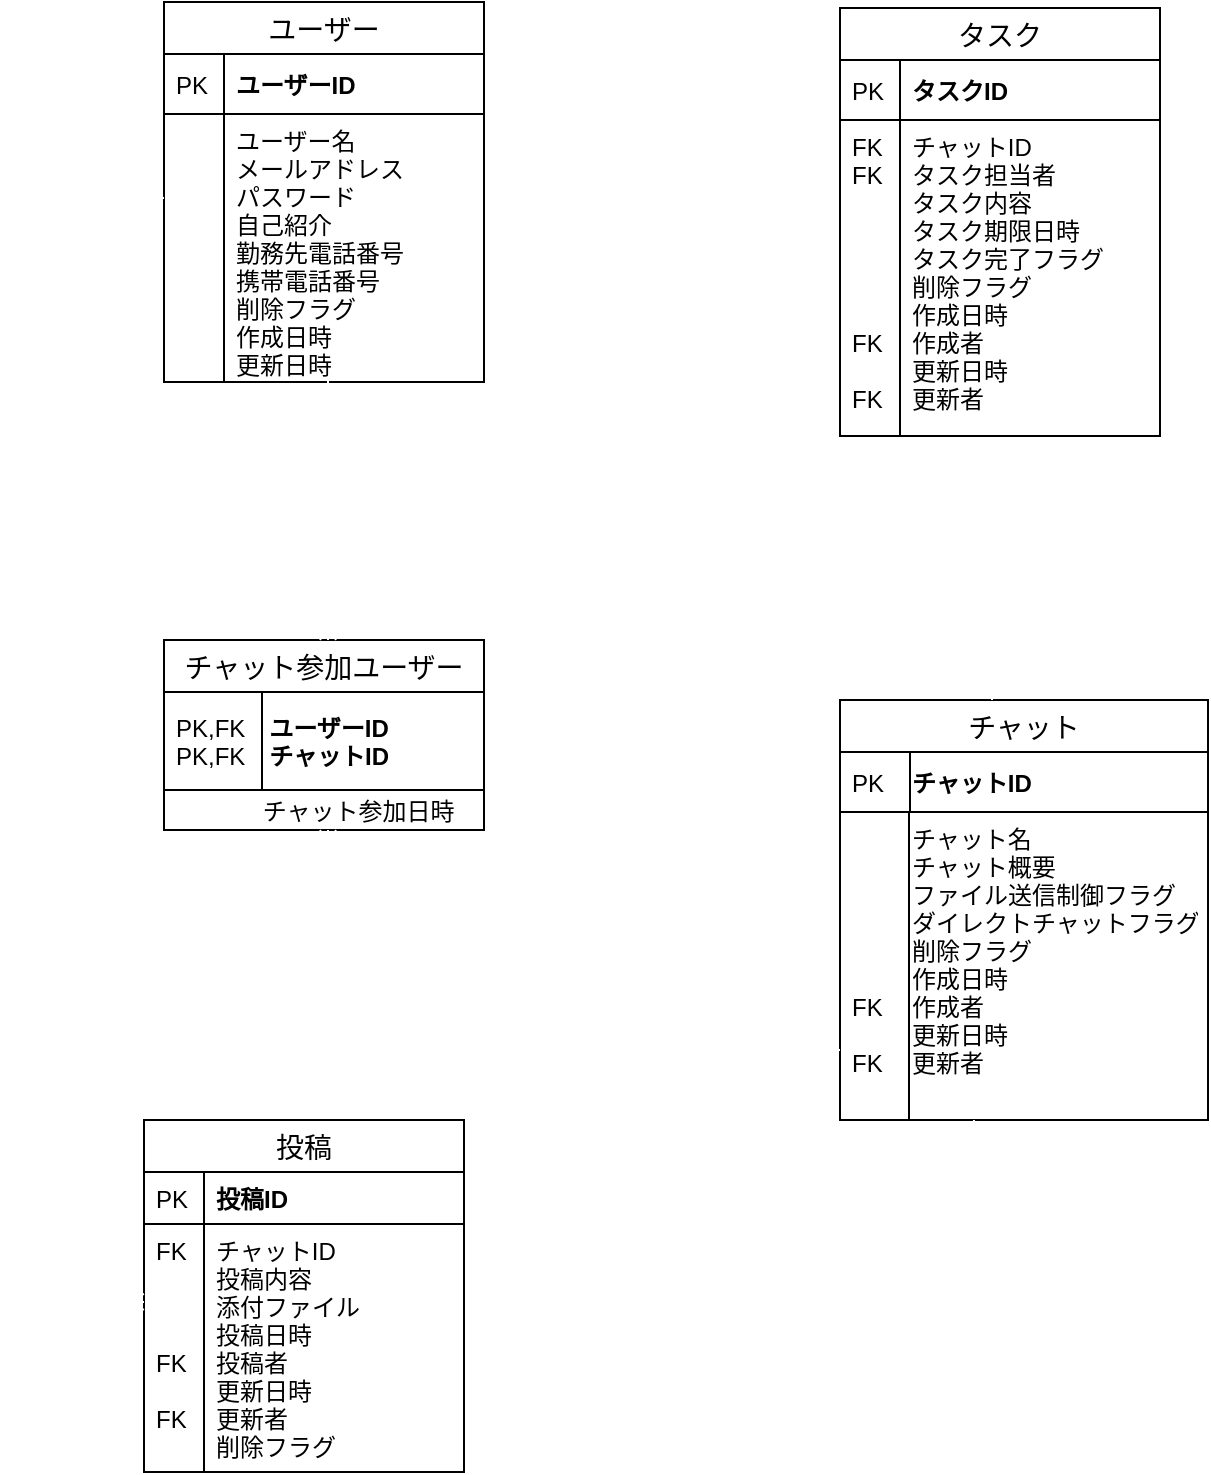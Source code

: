 <mxfile version="13.1.3">
    <diagram id="6hGFLwfOUW9BJ-s0fimq" name="db001_ER図">
        <mxGraphModel dx="1424" dy="1336" grid="0" gridSize="10" guides="1" tooltips="1" connect="1" arrows="1" fold="1" page="0" pageScale="1" pageWidth="827" pageHeight="1169" background="none" math="0" shadow="0">
            <root>
                <mxCell id="0"/>
                <mxCell id="1" parent="0"/>
                <mxCell id="120" value="" style="edgeStyle=entityRelationEdgeStyle;fontSize=12;html=1;endArrow=ERzeroToMany;startArrow=ERone;strokeColor=#FFFFFF;jumpStyle=sharp;comic=0;shadow=0;rounded=0;entryX=0;entryY=0.222;entryDx=0;entryDy=0;entryPerimeter=0;startFill=0;" edge="1" parent="1" target="67">
                    <mxGeometry width="100" height="100" relative="1" as="geometry">
                        <mxPoint x="-122" y="-224.5" as="sourcePoint"/>
                        <mxPoint x="49" y="-223.5" as="targetPoint"/>
                    </mxGeometry>
                </mxCell>
                <mxCell id="39" value="ユーザー" style="swimlane;fontStyle=0;childLayout=stackLayout;horizontal=1;startSize=26;horizontalStack=0;resizeParent=1;resizeParentMax=0;resizeLast=0;collapsible=1;marginBottom=0;align=center;fontSize=14;" vertex="1" parent="1">
                    <mxGeometry x="-282" y="-319" width="160" height="190" as="geometry"/>
                </mxCell>
                <mxCell id="40" value="ユーザーID" style="shape=partialRectangle;top=0;left=0;right=0;bottom=1;align=left;verticalAlign=middle;fillColor=none;spacingLeft=34;spacingRight=4;overflow=hidden;rotatable=0;points=[[0,0.5],[1,0.5]];portConstraint=eastwest;dropTarget=0;fontStyle=1;fontSize=12;" vertex="1" parent="39">
                    <mxGeometry y="26" width="160" height="30" as="geometry"/>
                </mxCell>
                <mxCell id="41" value="PK" style="shape=partialRectangle;top=0;left=0;bottom=0;fillColor=none;align=left;verticalAlign=middle;spacingLeft=4;spacingRight=4;overflow=hidden;rotatable=0;points=[];portConstraint=eastwest;part=1;fontSize=12;" vertex="1" connectable="0" parent="40">
                    <mxGeometry width="30" height="30" as="geometry"/>
                </mxCell>
                <mxCell id="51" value="ユーザー名&#10;メールアドレス&#10;パスワード&#10;自己紹介&#10;勤務先電話番号&#10;携帯電話番号&#10;削除フラグ&#10;作成日時&#10;更新日時" style="shape=partialRectangle;top=0;left=0;right=0;bottom=0;align=left;verticalAlign=top;fillColor=none;spacingLeft=34;spacingRight=4;overflow=hidden;rotatable=0;points=[[0,0.5],[1,0.5]];portConstraint=eastwest;dropTarget=0;fontSize=12;" vertex="1" parent="39">
                    <mxGeometry y="56" width="160" height="134" as="geometry"/>
                </mxCell>
                <mxCell id="52" value="" style="shape=partialRectangle;top=0;left=0;bottom=0;fillColor=none;align=left;verticalAlign=top;spacingLeft=4;spacingRight=4;overflow=hidden;rotatable=0;points=[];portConstraint=eastwest;part=1;fontSize=12;" vertex="1" connectable="0" parent="51">
                    <mxGeometry width="30" height="134" as="geometry"/>
                </mxCell>
                <mxCell id="64" value="タスク" style="swimlane;fontStyle=0;childLayout=stackLayout;horizontal=1;startSize=26;horizontalStack=0;resizeParent=1;resizeParentMax=0;resizeLast=0;collapsible=1;marginBottom=0;align=center;fontSize=14;" vertex="1" parent="1">
                    <mxGeometry x="56" y="-316" width="160" height="214" as="geometry"/>
                </mxCell>
                <mxCell id="65" value="タスクID" style="shape=partialRectangle;top=0;left=0;right=0;bottom=1;align=left;verticalAlign=middle;fillColor=none;spacingLeft=34;spacingRight=4;overflow=hidden;rotatable=0;points=[[0,0.5],[1,0.5]];portConstraint=eastwest;dropTarget=0;fontStyle=1;fontSize=12;" vertex="1" parent="64">
                    <mxGeometry y="26" width="160" height="30" as="geometry"/>
                </mxCell>
                <mxCell id="66" value="PK" style="shape=partialRectangle;top=0;left=0;bottom=0;fillColor=none;align=left;verticalAlign=middle;spacingLeft=4;spacingRight=4;overflow=hidden;rotatable=0;points=[];portConstraint=eastwest;part=1;fontSize=12;" vertex="1" connectable="0" parent="65">
                    <mxGeometry width="30" height="30" as="geometry"/>
                </mxCell>
                <mxCell id="67" value="チャットID&#10;タスク担当者&#10;タスク内容&#10;タスク期限日時&#10;タスク完了フラグ&#10;削除フラグ&#10;作成日時&#10;作成者&#10;更新日時&#10;更新者&#10;" style="shape=partialRectangle;top=0;left=0;right=0;bottom=0;align=left;verticalAlign=top;fillColor=none;spacingLeft=34;spacingRight=4;overflow=hidden;rotatable=0;points=[[0,0.5],[1,0.5]];portConstraint=eastwest;dropTarget=0;fontSize=12;" vertex="1" parent="64">
                    <mxGeometry y="56" width="160" height="158" as="geometry"/>
                </mxCell>
                <mxCell id="68" value="FK&#10;FK&#10;&#10;&#10;&#10;&#10;&#10;FK&#10;&#10;FK&#10;" style="shape=partialRectangle;top=0;left=0;bottom=0;fillColor=none;align=left;verticalAlign=top;spacingLeft=4;spacingRight=4;overflow=hidden;rotatable=0;points=[];portConstraint=eastwest;part=1;fontSize=12;" vertex="1" connectable="0" parent="67">
                    <mxGeometry width="30" height="158" as="geometry"/>
                </mxCell>
                <mxCell id="87" value="チャット" style="swimlane;fontStyle=0;childLayout=stackLayout;horizontal=1;startSize=26;horizontalStack=0;resizeParent=1;resizeParentMax=0;resizeLast=0;collapsible=1;marginBottom=0;align=center;fontSize=14;" vertex="1" parent="1">
                    <mxGeometry x="56" y="30" width="184" height="210" as="geometry"/>
                </mxCell>
                <mxCell id="88" value="チャットID" style="shape=partialRectangle;top=0;left=0;right=0;bottom=1;align=left;verticalAlign=middle;fillColor=none;spacingLeft=34;spacingRight=4;overflow=hidden;rotatable=0;points=[[0,0.5],[1,0.5]];portConstraint=eastwest;dropTarget=0;fontStyle=1;fontSize=12;" vertex="1" parent="87">
                    <mxGeometry y="26" width="184" height="30" as="geometry"/>
                </mxCell>
                <mxCell id="89" value="PK" style="shape=partialRectangle;top=0;left=0;bottom=0;fillColor=none;align=left;verticalAlign=middle;spacingLeft=4;spacingRight=4;overflow=hidden;rotatable=0;points=[];portConstraint=eastwest;part=1;fontSize=12;" vertex="1" connectable="0" parent="88">
                    <mxGeometry width="35" height="30" as="geometry"/>
                </mxCell>
                <mxCell id="90" value="チャット名&#10;チャット概要&#10;ファイル送信制御フラグ&#10;ダイレクトチャットフラグ&#10;削除フラグ&#10;作成日時&#10;作成者&#10;更新日時&#10;更新者" style="shape=partialRectangle;top=0;left=0;right=0;bottom=0;align=left;verticalAlign=top;fillColor=none;spacingLeft=34;spacingRight=4;overflow=hidden;rotatable=0;points=[[0,0.5],[1,0.5]];portConstraint=eastwest;dropTarget=0;fontSize=12;" vertex="1" parent="87">
                    <mxGeometry y="56" width="184" height="154" as="geometry"/>
                </mxCell>
                <mxCell id="91" value="&#10;&#10;&#10;&#10;&#10;&#10;FK&#10;&#10;FK&#10;" style="shape=partialRectangle;top=0;left=0;bottom=0;fillColor=none;align=left;verticalAlign=top;spacingLeft=4;spacingRight=4;overflow=hidden;rotatable=0;points=[];portConstraint=eastwest;part=1;fontSize=12;" vertex="1" connectable="0" parent="90">
                    <mxGeometry width="34.5" height="154" as="geometry"/>
                </mxCell>
                <mxCell id="76" value="投稿" style="swimlane;fontStyle=0;childLayout=stackLayout;horizontal=1;startSize=26;horizontalStack=0;resizeParent=1;resizeParentMax=0;resizeLast=0;collapsible=1;marginBottom=0;align=center;fontSize=14;" vertex="1" parent="1">
                    <mxGeometry x="-292" y="240" width="160" height="176" as="geometry"/>
                </mxCell>
                <mxCell id="77" value="投稿ID" style="shape=partialRectangle;top=0;left=0;right=0;bottom=1;align=left;verticalAlign=middle;fillColor=none;spacingLeft=34;spacingRight=4;overflow=hidden;rotatable=0;points=[[0,0.5],[1,0.5]];portConstraint=eastwest;dropTarget=0;fontStyle=1;fontSize=12;" vertex="1" parent="76">
                    <mxGeometry y="26" width="160" height="26" as="geometry"/>
                </mxCell>
                <mxCell id="78" value="PK" style="shape=partialRectangle;top=0;left=0;bottom=0;fillColor=none;align=left;verticalAlign=middle;spacingLeft=4;spacingRight=4;overflow=hidden;rotatable=0;points=[];portConstraint=eastwest;part=1;fontSize=12;" vertex="1" connectable="0" parent="77">
                    <mxGeometry width="30" height="26" as="geometry"/>
                </mxCell>
                <mxCell id="79" value="チャットID&#10;投稿内容&#10;添付ファイル&#10;投稿日時&#10;投稿者&#10;更新日時&#10;更新者&#10;削除フラグ" style="shape=partialRectangle;top=0;left=0;right=0;bottom=0;align=left;verticalAlign=top;fillColor=none;spacingLeft=34;spacingRight=4;overflow=hidden;rotatable=0;points=[[0,0.5],[1,0.5]];portConstraint=eastwest;dropTarget=0;fontSize=12;" vertex="1" parent="76">
                    <mxGeometry y="52" width="160" height="114" as="geometry"/>
                </mxCell>
                <mxCell id="80" value="FK&#10;&#10;&#10;&#10;FK&#10;&#10;FK" style="shape=partialRectangle;top=0;left=0;bottom=0;fillColor=none;align=left;verticalAlign=top;spacingLeft=4;spacingRight=4;overflow=hidden;rotatable=0;points=[];portConstraint=eastwest;part=1;fontSize=12;" vertex="1" connectable="0" parent="79">
                    <mxGeometry width="30" height="114.0" as="geometry"/>
                </mxCell>
                <mxCell id="85" value="" style="shape=partialRectangle;top=0;left=0;right=0;bottom=0;align=left;verticalAlign=top;fillColor=none;spacingLeft=34;spacingRight=4;overflow=hidden;rotatable=0;points=[[0,0.5],[1,0.5]];portConstraint=eastwest;dropTarget=0;fontSize=12;" vertex="1" parent="76">
                    <mxGeometry y="166" width="160" height="10" as="geometry"/>
                </mxCell>
                <mxCell id="86" value="" style="shape=partialRectangle;top=0;left=0;bottom=0;fillColor=none;align=left;verticalAlign=top;spacingLeft=4;spacingRight=4;overflow=hidden;rotatable=0;points=[];portConstraint=eastwest;part=1;fontSize=12;" vertex="1" connectable="0" parent="85">
                    <mxGeometry width="30" height="10" as="geometry"/>
                </mxCell>
                <mxCell id="137" value="" style="edgeStyle=elbowEdgeStyle;fontSize=12;html=1;endArrow=ERzeroToMany;startArrow=ERone;shadow=0;strokeColor=#FFFFFF;elbow=vertical;exitX=0.364;exitY=1;exitDx=0;exitDy=0;exitPerimeter=0;startFill=0;" edge="1" parent="1" source="90">
                    <mxGeometry width="100" height="100" relative="1" as="geometry">
                        <mxPoint x="121" y="245" as="sourcePoint"/>
                        <mxPoint x="-130" y="350" as="targetPoint"/>
                        <Array as="points">
                            <mxPoint x="90" y="350"/>
                        </Array>
                    </mxGeometry>
                </mxCell>
                <mxCell id="53" value="チャット参加ユーザー" style="swimlane;fontStyle=0;childLayout=stackLayout;horizontal=1;startSize=26;horizontalStack=0;resizeParent=1;resizeParentMax=0;resizeLast=0;collapsible=1;marginBottom=0;align=center;fontSize=14;" vertex="1" parent="1">
                    <mxGeometry x="-282" width="160" height="95" as="geometry"/>
                </mxCell>
                <mxCell id="54" value="     ユーザーID&#10;     チャットID" style="shape=partialRectangle;top=0;left=0;right=0;bottom=1;align=left;verticalAlign=middle;fillColor=none;spacingLeft=34;spacingRight=4;overflow=hidden;rotatable=0;points=[[0,0.5],[1,0.5]];portConstraint=eastwest;dropTarget=0;fontStyle=1;fontSize=12;" vertex="1" parent="53">
                    <mxGeometry y="26" width="160" height="49" as="geometry"/>
                </mxCell>
                <mxCell id="55" value="PK,FK&#10;PK,FK" style="shape=partialRectangle;top=0;left=0;bottom=0;fillColor=none;align=left;verticalAlign=middle;spacingLeft=4;spacingRight=4;overflow=hidden;rotatable=0;points=[];portConstraint=eastwest;part=1;fontSize=12;" vertex="1" connectable="0" parent="54">
                    <mxGeometry width="49" height="49" as="geometry"/>
                </mxCell>
                <mxCell id="123" value="　　       チャット参加日時" style="swimlane;fontStyle=0;childLayout=stackLayout;horizontal=1;startSize=26;horizontalStack=0;resizeParent=1;resizeParentMax=0;resizeLast=0;collapsible=1;marginBottom=0;align=left;fontSize=12;" vertex="1" parent="53">
                    <mxGeometry y="75" width="160" height="20" as="geometry"/>
                </mxCell>
                <mxCell id="138" value="" style="fontSize=12;html=1;endArrow=ERzeroToMany;startArrow=ERone;shadow=0;strokeColor=#FFFFFF;startFill=0;" edge="1" parent="1">
                    <mxGeometry width="100" height="100" relative="1" as="geometry">
                        <mxPoint x="-200" y="-130" as="sourcePoint"/>
                        <mxPoint x="-200" as="targetPoint"/>
                        <Array as="points">
                            <mxPoint x="-200" y="-60"/>
                        </Array>
                    </mxGeometry>
                </mxCell>
                <mxCell id="142" value="" style="edgeStyle=orthogonalEdgeStyle;fontSize=12;html=1;endArrow=ERzeroToMany;startArrow=ERone;shadow=0;strokeColor=#FFFFFF;startFill=0;" edge="1" parent="1">
                    <mxGeometry width="100" height="100" relative="1" as="geometry">
                        <mxPoint x="56" y="205" as="sourcePoint"/>
                        <mxPoint x="-200" y="95" as="targetPoint"/>
                        <Array as="points">
                            <mxPoint x="-200" y="205"/>
                        </Array>
                    </mxGeometry>
                </mxCell>
                <mxCell id="146" value="" style="fontSize=12;html=1;endArrow=ERzeroToMany;startArrow=ERone;shadow=0;strokeColor=#FFFFFF;entryX=0.488;entryY=1.006;entryDx=0;entryDy=0;entryPerimeter=0;exitX=0.413;exitY=0;exitDx=0;exitDy=0;exitPerimeter=0;startFill=0;" edge="1" parent="1" source="87" target="67">
                    <mxGeometry width="100" height="100" relative="1" as="geometry">
                        <mxPoint x="133" y="20" as="sourcePoint"/>
                        <mxPoint x="82" y="-53" as="targetPoint"/>
                    </mxGeometry>
                </mxCell>
                <mxCell id="147" value="" style="edgeStyle=orthogonalEdgeStyle;fontSize=12;html=1;endArrow=ERzeroToMany;startArrow=ERone;shadow=0;strokeColor=#FFFFFF;exitX=0;exitY=0.313;exitDx=0;exitDy=0;exitPerimeter=0;entryX=0;entryY=0.342;entryDx=0;entryDy=0;entryPerimeter=0;startFill=0;" edge="1" parent="1" source="51" target="79">
                    <mxGeometry width="100" height="100" relative="1" as="geometry">
                        <mxPoint x="-402" y="-262" as="sourcePoint"/>
                        <mxPoint x="-335" y="292" as="targetPoint"/>
                        <Array as="points">
                            <mxPoint x="-355" y="-221"/>
                            <mxPoint x="-355" y="331"/>
                        </Array>
                    </mxGeometry>
                </mxCell>
            </root>
        </mxGraphModel>
    </diagram>
</mxfile>